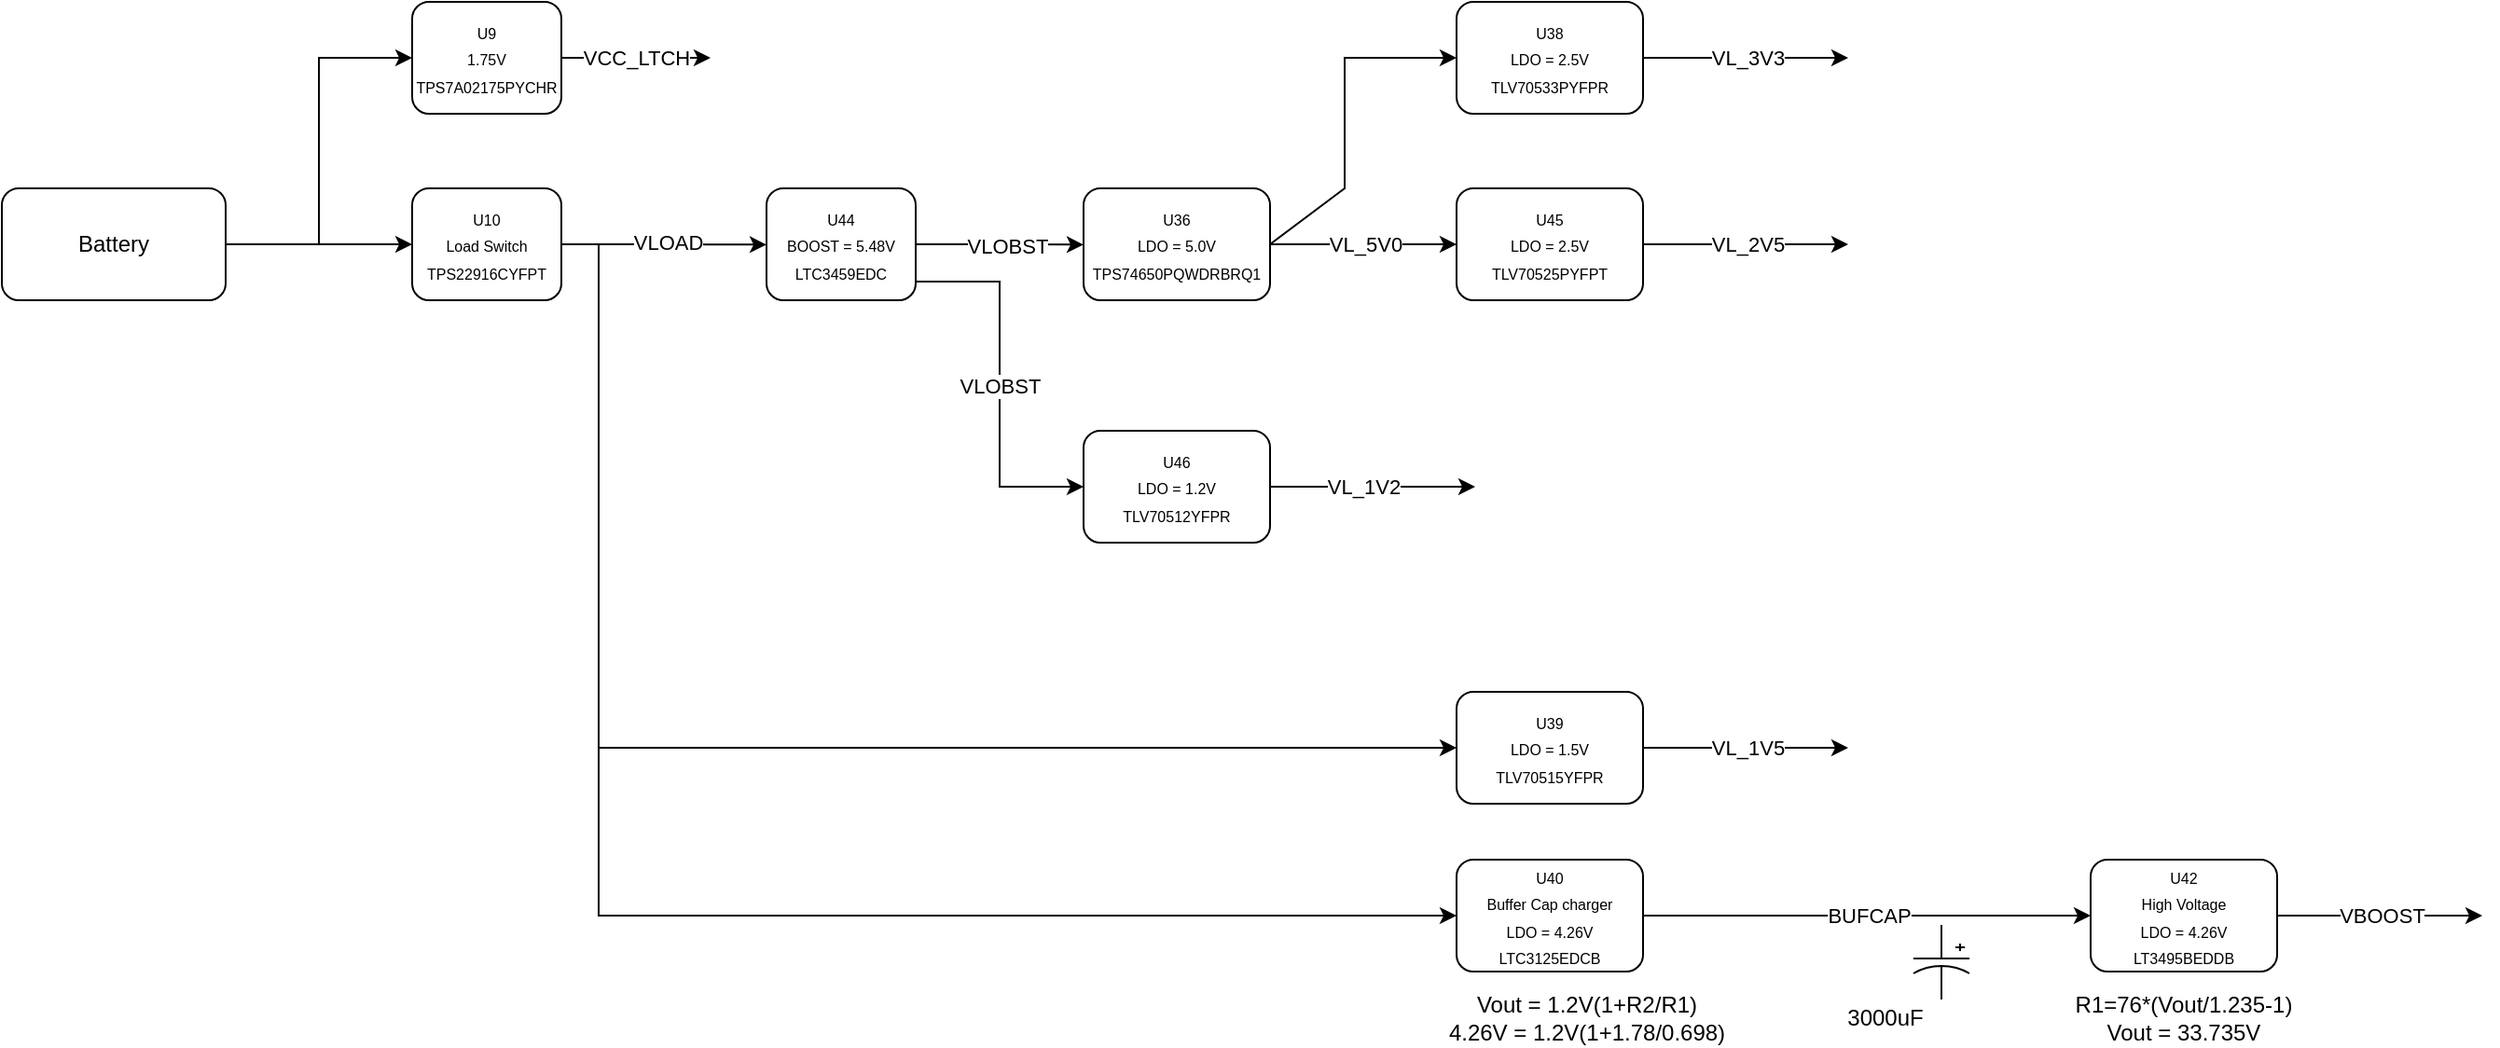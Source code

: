 <mxfile version="26.1.0">
  <diagram name="Page-1" id="Ovn1xknwaMBlG04rL1de">
    <mxGraphModel dx="1141" dy="597" grid="1" gridSize="10" guides="1" tooltips="1" connect="1" arrows="1" fold="1" page="1" pageScale="1" pageWidth="1700" pageHeight="1100" math="0" shadow="0">
      <root>
        <mxCell id="0" />
        <mxCell id="1" parent="0" />
        <mxCell id="sP8sjLfEsEtdyF7ky87n-4" style="edgeStyle=orthogonalEdgeStyle;rounded=0;orthogonalLoop=1;jettySize=auto;html=1;exitX=1;exitY=0.5;exitDx=0;exitDy=0;entryX=0;entryY=0.5;entryDx=0;entryDy=0;" edge="1" parent="1" source="sP8sjLfEsEtdyF7ky87n-1" target="sP8sjLfEsEtdyF7ky87n-2">
          <mxGeometry relative="1" as="geometry" />
        </mxCell>
        <mxCell id="sP8sjLfEsEtdyF7ky87n-1" value="Battery" style="rounded=1;whiteSpace=wrap;html=1;" vertex="1" parent="1">
          <mxGeometry x="40" y="440" width="120" height="60" as="geometry" />
        </mxCell>
        <mxCell id="sP8sjLfEsEtdyF7ky87n-2" value="&lt;font style=&quot;font-size: 8px;&quot;&gt;U9&lt;/font&gt;&lt;div&gt;&lt;font style=&quot;font-size: 8px;&quot;&gt;1.75V&lt;br&gt;&lt;/font&gt;&lt;div&gt;&lt;font style=&quot;font-size: 8px;&quot;&gt;TPS7A02175PYCHR&lt;/font&gt;&lt;/div&gt;&lt;/div&gt;" style="rounded=1;whiteSpace=wrap;html=1;" vertex="1" parent="1">
          <mxGeometry x="260" y="340" width="80" height="60" as="geometry" />
        </mxCell>
        <mxCell id="sP8sjLfEsEtdyF7ky87n-3" value="" style="endArrow=classic;html=1;rounded=0;exitX=1;exitY=0.5;exitDx=0;exitDy=0;" edge="1" parent="1" source="sP8sjLfEsEtdyF7ky87n-2">
          <mxGeometry width="50" height="50" relative="1" as="geometry">
            <mxPoint x="630" y="680" as="sourcePoint" />
            <mxPoint x="420" y="370" as="targetPoint" />
          </mxGeometry>
        </mxCell>
        <mxCell id="sP8sjLfEsEtdyF7ky87n-5" value="VCC_LTCH" style="edgeLabel;html=1;align=center;verticalAlign=middle;resizable=0;points=[];" vertex="1" connectable="0" parent="sP8sjLfEsEtdyF7ky87n-3">
          <mxGeometry x="0.315" y="-2" relative="1" as="geometry">
            <mxPoint x="-13" y="-2" as="offset" />
          </mxGeometry>
        </mxCell>
        <mxCell id="sP8sjLfEsEtdyF7ky87n-10" style="edgeStyle=orthogonalEdgeStyle;rounded=0;orthogonalLoop=1;jettySize=auto;html=1;exitX=1;exitY=0.5;exitDx=0;exitDy=0;" edge="1" parent="1" source="sP8sjLfEsEtdyF7ky87n-6">
          <mxGeometry relative="1" as="geometry">
            <mxPoint x="450" y="470.2" as="targetPoint" />
          </mxGeometry>
        </mxCell>
        <mxCell id="sP8sjLfEsEtdyF7ky87n-11" value="VLOAD" style="edgeLabel;html=1;align=center;verticalAlign=middle;resizable=0;points=[];" vertex="1" connectable="0" parent="sP8sjLfEsEtdyF7ky87n-10">
          <mxGeometry x="0.035" y="2" relative="1" as="geometry">
            <mxPoint as="offset" />
          </mxGeometry>
        </mxCell>
        <mxCell id="sP8sjLfEsEtdyF7ky87n-6" value="&lt;div&gt;&lt;font style=&quot;font-size: 8px;&quot;&gt;U10&lt;/font&gt;&lt;/div&gt;&lt;div&gt;&lt;font style=&quot;font-size: 8px;&quot;&gt;Load Switch&lt;br&gt;&lt;/font&gt;&lt;div&gt;&lt;font style=&quot;font-size: 8px;&quot;&gt;TPS22916CYFPT&lt;/font&gt;&lt;/div&gt;&lt;/div&gt;" style="rounded=1;whiteSpace=wrap;html=1;" vertex="1" parent="1">
          <mxGeometry x="260" y="440" width="80" height="60" as="geometry" />
        </mxCell>
        <mxCell id="sP8sjLfEsEtdyF7ky87n-7" value="" style="endArrow=classic;html=1;rounded=0;entryX=0;entryY=0.5;entryDx=0;entryDy=0;" edge="1" parent="1" target="sP8sjLfEsEtdyF7ky87n-6">
          <mxGeometry width="50" height="50" relative="1" as="geometry">
            <mxPoint x="200" y="470" as="sourcePoint" />
            <mxPoint x="300" y="420" as="targetPoint" />
          </mxGeometry>
        </mxCell>
        <mxCell id="sP8sjLfEsEtdyF7ky87n-15" style="edgeStyle=orthogonalEdgeStyle;rounded=0;orthogonalLoop=1;jettySize=auto;html=1;exitX=1;exitY=0.5;exitDx=0;exitDy=0;" edge="1" parent="1" source="sP8sjLfEsEtdyF7ky87n-12">
          <mxGeometry relative="1" as="geometry">
            <mxPoint x="620" y="470.2" as="targetPoint" />
          </mxGeometry>
        </mxCell>
        <mxCell id="sP8sjLfEsEtdyF7ky87n-16" value="VLOBST" style="edgeLabel;html=1;align=center;verticalAlign=middle;resizable=0;points=[];" vertex="1" connectable="0" parent="sP8sjLfEsEtdyF7ky87n-15">
          <mxGeometry x="0.095" relative="1" as="geometry">
            <mxPoint as="offset" />
          </mxGeometry>
        </mxCell>
        <mxCell id="sP8sjLfEsEtdyF7ky87n-12" value="&lt;div&gt;&lt;font style=&quot;font-size: 8px;&quot;&gt;U44&lt;/font&gt;&lt;/div&gt;&lt;div&gt;&lt;font style=&quot;font-size: 8px;&quot;&gt;BOOST = 5.48V&lt;br&gt;&lt;/font&gt;&lt;div&gt;&lt;font style=&quot;font-size: 8px;&quot;&gt;LTC3459EDC&lt;/font&gt;&lt;/div&gt;&lt;/div&gt;" style="rounded=1;whiteSpace=wrap;html=1;" vertex="1" parent="1">
          <mxGeometry x="450" y="440" width="80" height="60" as="geometry" />
        </mxCell>
        <mxCell id="sP8sjLfEsEtdyF7ky87n-17" value="&lt;div&gt;&lt;font style=&quot;font-size: 8px;&quot;&gt;U36&lt;/font&gt;&lt;/div&gt;&lt;div&gt;&lt;font style=&quot;font-size: 8px;&quot;&gt;LDO = 5.0V&lt;br&gt;&lt;/font&gt;&lt;div&gt;&lt;span style=&quot;font-size: 8px;&quot;&gt;TPS74650PQWDRBRQ1&lt;/span&gt;&lt;/div&gt;&lt;/div&gt;" style="rounded=1;whiteSpace=wrap;html=1;" vertex="1" parent="1">
          <mxGeometry x="620" y="440" width="100" height="60" as="geometry" />
        </mxCell>
        <mxCell id="sP8sjLfEsEtdyF7ky87n-18" value="&lt;div&gt;&lt;span style=&quot;font-size: 8px;&quot;&gt;U45&lt;/span&gt;&lt;/div&gt;&lt;div&gt;&lt;font style=&quot;font-size: 8px;&quot;&gt;LDO = 2.5V&lt;br&gt;&lt;/font&gt;&lt;div&gt;&lt;span style=&quot;font-size: 8px;&quot;&gt;TLV70525PYFPT&lt;/span&gt;&lt;/div&gt;&lt;/div&gt;" style="rounded=1;whiteSpace=wrap;html=1;" vertex="1" parent="1">
          <mxGeometry x="820" y="440" width="100" height="60" as="geometry" />
        </mxCell>
        <mxCell id="sP8sjLfEsEtdyF7ky87n-19" value="" style="endArrow=classic;html=1;rounded=0;exitX=1;exitY=0.5;exitDx=0;exitDy=0;" edge="1" parent="1" source="sP8sjLfEsEtdyF7ky87n-18">
          <mxGeometry width="50" height="50" relative="1" as="geometry">
            <mxPoint x="690" y="450" as="sourcePoint" />
            <mxPoint x="1030" y="470" as="targetPoint" />
          </mxGeometry>
        </mxCell>
        <mxCell id="sP8sjLfEsEtdyF7ky87n-20" value="VL_2V5" style="edgeLabel;html=1;align=center;verticalAlign=middle;resizable=0;points=[];" vertex="1" connectable="0" parent="sP8sjLfEsEtdyF7ky87n-19">
          <mxGeometry x="0.006" relative="1" as="geometry">
            <mxPoint as="offset" />
          </mxGeometry>
        </mxCell>
        <mxCell id="sP8sjLfEsEtdyF7ky87n-21" value="" style="endArrow=classic;html=1;rounded=0;exitX=1;exitY=0.5;exitDx=0;exitDy=0;entryX=0;entryY=0.5;entryDx=0;entryDy=0;" edge="1" parent="1" source="sP8sjLfEsEtdyF7ky87n-17" target="sP8sjLfEsEtdyF7ky87n-18">
          <mxGeometry width="50" height="50" relative="1" as="geometry">
            <mxPoint x="690" y="350" as="sourcePoint" />
            <mxPoint x="740" y="300" as="targetPoint" />
          </mxGeometry>
        </mxCell>
        <mxCell id="sP8sjLfEsEtdyF7ky87n-22" value="VL_5V0" style="edgeLabel;html=1;align=center;verticalAlign=middle;resizable=0;points=[];" vertex="1" connectable="0" parent="sP8sjLfEsEtdyF7ky87n-21">
          <mxGeometry x="0.145" y="-3" relative="1" as="geometry">
            <mxPoint x="-7" y="-3" as="offset" />
          </mxGeometry>
        </mxCell>
        <mxCell id="sP8sjLfEsEtdyF7ky87n-23" value="&lt;div&gt;&lt;font style=&quot;font-size: 8px;&quot;&gt;U46&lt;/font&gt;&lt;/div&gt;&lt;div&gt;&lt;font style=&quot;font-size: 8px;&quot;&gt;LDO = 1.2V&lt;br&gt;&lt;/font&gt;&lt;div&gt;&lt;span style=&quot;font-size: 8px;&quot;&gt;TLV70512YFPR&lt;/span&gt;&lt;/div&gt;&lt;/div&gt;" style="rounded=1;whiteSpace=wrap;html=1;" vertex="1" parent="1">
          <mxGeometry x="620" y="570" width="100" height="60" as="geometry" />
        </mxCell>
        <mxCell id="sP8sjLfEsEtdyF7ky87n-24" style="edgeStyle=orthogonalEdgeStyle;rounded=0;orthogonalLoop=1;jettySize=auto;html=1;exitX=1;exitY=0.5;exitDx=0;exitDy=0;entryX=0;entryY=0.5;entryDx=0;entryDy=0;" edge="1" parent="1" source="sP8sjLfEsEtdyF7ky87n-12" target="sP8sjLfEsEtdyF7ky87n-23">
          <mxGeometry relative="1" as="geometry">
            <mxPoint x="620" y="510.2" as="targetPoint" />
            <mxPoint x="530" y="510" as="sourcePoint" />
            <Array as="points">
              <mxPoint x="530" y="490" />
              <mxPoint x="575" y="490" />
              <mxPoint x="575" y="600" />
            </Array>
          </mxGeometry>
        </mxCell>
        <mxCell id="sP8sjLfEsEtdyF7ky87n-25" value="VLOBST" style="edgeLabel;html=1;align=center;verticalAlign=middle;resizable=0;points=[];" vertex="1" connectable="0" parent="sP8sjLfEsEtdyF7ky87n-24">
          <mxGeometry x="0.095" relative="1" as="geometry">
            <mxPoint as="offset" />
          </mxGeometry>
        </mxCell>
        <mxCell id="sP8sjLfEsEtdyF7ky87n-26" value="" style="endArrow=classic;html=1;rounded=0;" edge="1" parent="1">
          <mxGeometry width="50" height="50" relative="1" as="geometry">
            <mxPoint x="720" y="600" as="sourcePoint" />
            <mxPoint x="830" y="600" as="targetPoint" />
          </mxGeometry>
        </mxCell>
        <mxCell id="sP8sjLfEsEtdyF7ky87n-27" value="VL_1V2" style="edgeLabel;html=1;align=center;verticalAlign=middle;resizable=0;points=[];" vertex="1" connectable="0" parent="sP8sjLfEsEtdyF7ky87n-26">
          <mxGeometry x="0.285" relative="1" as="geometry">
            <mxPoint x="-21" as="offset" />
          </mxGeometry>
        </mxCell>
        <mxCell id="sP8sjLfEsEtdyF7ky87n-28" value="&lt;div&gt;&lt;span style=&quot;font-size: 8px;&quot;&gt;U38&lt;/span&gt;&lt;/div&gt;&lt;div&gt;&lt;font style=&quot;font-size: 8px;&quot;&gt;LDO = 2.5V&lt;br&gt;&lt;/font&gt;&lt;div&gt;&lt;span style=&quot;font-size: 8px;&quot;&gt;TLV70533PYFPR&lt;/span&gt;&lt;/div&gt;&lt;/div&gt;" style="rounded=1;whiteSpace=wrap;html=1;" vertex="1" parent="1">
          <mxGeometry x="820" y="340" width="100" height="60" as="geometry" />
        </mxCell>
        <mxCell id="sP8sjLfEsEtdyF7ky87n-29" value="" style="endArrow=classic;html=1;rounded=0;exitX=1;exitY=0.5;exitDx=0;exitDy=0;" edge="1" source="sP8sjLfEsEtdyF7ky87n-28" parent="1">
          <mxGeometry width="50" height="50" relative="1" as="geometry">
            <mxPoint x="690" y="350" as="sourcePoint" />
            <mxPoint x="1030" y="370" as="targetPoint" />
          </mxGeometry>
        </mxCell>
        <mxCell id="sP8sjLfEsEtdyF7ky87n-30" value="VL_3V3" style="edgeLabel;html=1;align=center;verticalAlign=middle;resizable=0;points=[];" vertex="1" connectable="0" parent="sP8sjLfEsEtdyF7ky87n-29">
          <mxGeometry x="0.006" relative="1" as="geometry">
            <mxPoint as="offset" />
          </mxGeometry>
        </mxCell>
        <mxCell id="sP8sjLfEsEtdyF7ky87n-31" value="&lt;div&gt;&lt;span style=&quot;font-size: 8px;&quot;&gt;U39&lt;/span&gt;&lt;/div&gt;&lt;div&gt;&lt;font style=&quot;font-size: 8px;&quot;&gt;LDO = 1.5V&lt;br&gt;&lt;/font&gt;&lt;div&gt;&lt;span style=&quot;font-size: 8px;&quot;&gt;TLV70515YFPR&lt;/span&gt;&lt;/div&gt;&lt;/div&gt;" style="rounded=1;whiteSpace=wrap;html=1;" vertex="1" parent="1">
          <mxGeometry x="820" y="710" width="100" height="60" as="geometry" />
        </mxCell>
        <mxCell id="sP8sjLfEsEtdyF7ky87n-32" value="" style="endArrow=classic;html=1;rounded=0;exitX=1;exitY=0.5;exitDx=0;exitDy=0;" edge="1" source="sP8sjLfEsEtdyF7ky87n-31" parent="1">
          <mxGeometry width="50" height="50" relative="1" as="geometry">
            <mxPoint x="690" y="720" as="sourcePoint" />
            <mxPoint x="1030" y="740" as="targetPoint" />
          </mxGeometry>
        </mxCell>
        <mxCell id="sP8sjLfEsEtdyF7ky87n-33" value="VL_1V5" style="edgeLabel;html=1;align=center;verticalAlign=middle;resizable=0;points=[];" vertex="1" connectable="0" parent="sP8sjLfEsEtdyF7ky87n-32">
          <mxGeometry x="0.006" relative="1" as="geometry">
            <mxPoint as="offset" />
          </mxGeometry>
        </mxCell>
        <mxCell id="sP8sjLfEsEtdyF7ky87n-34" value="" style="endArrow=classic;html=1;rounded=0;exitX=1;exitY=0.5;exitDx=0;exitDy=0;entryX=0;entryY=0.5;entryDx=0;entryDy=0;" edge="1" parent="1" source="sP8sjLfEsEtdyF7ky87n-17" target="sP8sjLfEsEtdyF7ky87n-28">
          <mxGeometry width="50" height="50" relative="1" as="geometry">
            <mxPoint x="840" y="410" as="sourcePoint" />
            <mxPoint x="890" y="360" as="targetPoint" />
            <Array as="points">
              <mxPoint x="760" y="440" />
              <mxPoint x="760" y="370" />
            </Array>
          </mxGeometry>
        </mxCell>
        <mxCell id="sP8sjLfEsEtdyF7ky87n-35" value="" style="endArrow=classic;html=1;rounded=0;entryX=0;entryY=0.5;entryDx=0;entryDy=0;" edge="1" parent="1" target="sP8sjLfEsEtdyF7ky87n-31">
          <mxGeometry width="50" height="50" relative="1" as="geometry">
            <mxPoint x="360" y="470" as="sourcePoint" />
            <mxPoint x="360" y="790" as="targetPoint" />
            <Array as="points">
              <mxPoint x="360" y="740" />
            </Array>
          </mxGeometry>
        </mxCell>
        <mxCell id="sP8sjLfEsEtdyF7ky87n-36" value="&lt;div&gt;&lt;span style=&quot;font-size: 8px;&quot;&gt;U40&lt;/span&gt;&lt;/div&gt;&lt;div&gt;&lt;span style=&quot;font-size: 8px;&quot;&gt;Buffer Cap charger&lt;/span&gt;&lt;/div&gt;&lt;div&gt;&lt;font style=&quot;font-size: 8px;&quot;&gt;LDO = 4.26V&lt;br&gt;&lt;/font&gt;&lt;div&gt;&lt;span style=&quot;font-size: 8px;&quot;&gt;LTC3125EDCB&lt;/span&gt;&lt;/div&gt;&lt;/div&gt;" style="rounded=1;whiteSpace=wrap;html=1;" vertex="1" parent="1">
          <mxGeometry x="820" y="800" width="100" height="60" as="geometry" />
        </mxCell>
        <mxCell id="sP8sjLfEsEtdyF7ky87n-37" value="" style="endArrow=classic;html=1;rounded=0;exitX=1;exitY=0.5;exitDx=0;exitDy=0;entryX=0;entryY=0.5;entryDx=0;entryDy=0;" edge="1" source="sP8sjLfEsEtdyF7ky87n-36" parent="1" target="sP8sjLfEsEtdyF7ky87n-42">
          <mxGeometry width="50" height="50" relative="1" as="geometry">
            <mxPoint x="690" y="810" as="sourcePoint" />
            <mxPoint x="1030" y="830" as="targetPoint" />
          </mxGeometry>
        </mxCell>
        <mxCell id="sP8sjLfEsEtdyF7ky87n-38" value="BUFCAP" style="edgeLabel;html=1;align=center;verticalAlign=middle;resizable=0;points=[];" vertex="1" connectable="0" parent="sP8sjLfEsEtdyF7ky87n-37">
          <mxGeometry x="0.006" relative="1" as="geometry">
            <mxPoint as="offset" />
          </mxGeometry>
        </mxCell>
        <mxCell id="sP8sjLfEsEtdyF7ky87n-39" value="" style="endArrow=classic;html=1;rounded=0;entryX=0;entryY=0.5;entryDx=0;entryDy=0;" edge="1" parent="1" target="sP8sjLfEsEtdyF7ky87n-36">
          <mxGeometry width="50" height="50" relative="1" as="geometry">
            <mxPoint x="360" y="740" as="sourcePoint" />
            <mxPoint x="520" y="720" as="targetPoint" />
            <Array as="points">
              <mxPoint x="360" y="830" />
            </Array>
          </mxGeometry>
        </mxCell>
        <mxCell id="sP8sjLfEsEtdyF7ky87n-41" value="Vout = 1.2V(1+R2/R1)&lt;div&gt;4.26V = 1.2V(1+1.78/0.698)&lt;/div&gt;" style="text;html=1;align=center;verticalAlign=middle;whiteSpace=wrap;rounded=0;" vertex="1" parent="1">
          <mxGeometry x="810" y="870" width="160" height="30" as="geometry" />
        </mxCell>
        <mxCell id="sP8sjLfEsEtdyF7ky87n-42" value="&lt;div&gt;&lt;span style=&quot;font-size: 8px;&quot;&gt;U42&lt;/span&gt;&lt;/div&gt;&lt;div&gt;&lt;span style=&quot;font-size: 8px;&quot;&gt;High Voltage&lt;/span&gt;&lt;/div&gt;&lt;div&gt;&lt;font style=&quot;font-size: 8px;&quot;&gt;LDO = 4.26V&lt;br&gt;&lt;/font&gt;&lt;div&gt;&lt;span style=&quot;font-size: 8px;&quot;&gt;LT3495BEDDB&lt;/span&gt;&lt;/div&gt;&lt;/div&gt;" style="rounded=1;whiteSpace=wrap;html=1;" vertex="1" parent="1">
          <mxGeometry x="1160" y="800" width="100" height="60" as="geometry" />
        </mxCell>
        <mxCell id="sP8sjLfEsEtdyF7ky87n-43" value="" style="endArrow=classic;html=1;rounded=0;exitX=1;exitY=0.5;exitDx=0;exitDy=0;" edge="1" source="sP8sjLfEsEtdyF7ky87n-42" parent="1">
          <mxGeometry width="50" height="50" relative="1" as="geometry">
            <mxPoint x="1030" y="810" as="sourcePoint" />
            <mxPoint x="1370" y="830" as="targetPoint" />
          </mxGeometry>
        </mxCell>
        <mxCell id="sP8sjLfEsEtdyF7ky87n-44" value="VBOOST" style="edgeLabel;html=1;align=center;verticalAlign=middle;resizable=0;points=[];" vertex="1" connectable="0" parent="sP8sjLfEsEtdyF7ky87n-43">
          <mxGeometry x="0.006" relative="1" as="geometry">
            <mxPoint as="offset" />
          </mxGeometry>
        </mxCell>
        <mxCell id="sP8sjLfEsEtdyF7ky87n-46" value="R1=76*(Vout/1.235-1)&lt;div&gt;Vout = 33.735V&lt;/div&gt;" style="text;html=1;align=center;verticalAlign=middle;whiteSpace=wrap;rounded=0;" vertex="1" parent="1">
          <mxGeometry x="1130" y="870" width="160" height="30" as="geometry" />
        </mxCell>
        <mxCell id="sP8sjLfEsEtdyF7ky87n-47" value="" style="pointerEvents=1;verticalLabelPosition=bottom;shadow=0;dashed=0;align=center;html=1;verticalAlign=top;shape=mxgraph.electrical.capacitors.capacitor_3;rotation=90;" vertex="1" parent="1">
          <mxGeometry x="1060" y="840" width="40" height="30" as="geometry" />
        </mxCell>
        <mxCell id="sP8sjLfEsEtdyF7ky87n-48" value="3000uF" style="text;html=1;align=center;verticalAlign=middle;whiteSpace=wrap;rounded=0;" vertex="1" parent="1">
          <mxGeometry x="1010" y="870" width="80" height="30" as="geometry" />
        </mxCell>
      </root>
    </mxGraphModel>
  </diagram>
</mxfile>
